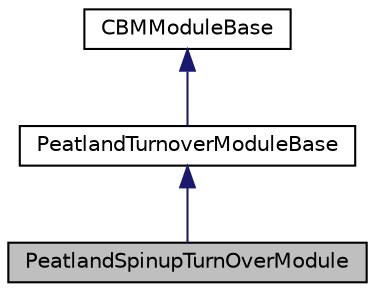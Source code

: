 digraph "PeatlandSpinupTurnOverModule"
{
 // LATEX_PDF_SIZE
  edge [fontname="Helvetica",fontsize="10",labelfontname="Helvetica",labelfontsize="10"];
  node [fontname="Helvetica",fontsize="10",shape=record];
  Node1 [label="PeatlandSpinupTurnOverModule",height=0.2,width=0.4,color="black", fillcolor="grey75", style="filled", fontcolor="black",tooltip=" "];
  Node2 -> Node1 [dir="back",color="midnightblue",fontsize="10",style="solid",fontname="Helvetica"];
  Node2 [label="PeatlandTurnoverModuleBase",height=0.2,width=0.4,color="black", fillcolor="white", style="filled",URL="$classmoja_1_1modules_1_1cbm_1_1PeatlandTurnoverModuleBase.html",tooltip=" "];
  Node3 -> Node2 [dir="back",color="midnightblue",fontsize="10",style="solid",fontname="Helvetica"];
  Node3 [label="CBMModuleBase",height=0.2,width=0.4,color="black", fillcolor="white", style="filled",URL="$classmoja_1_1modules_1_1cbm_1_1CBMModuleBase.html",tooltip=" "];
}
